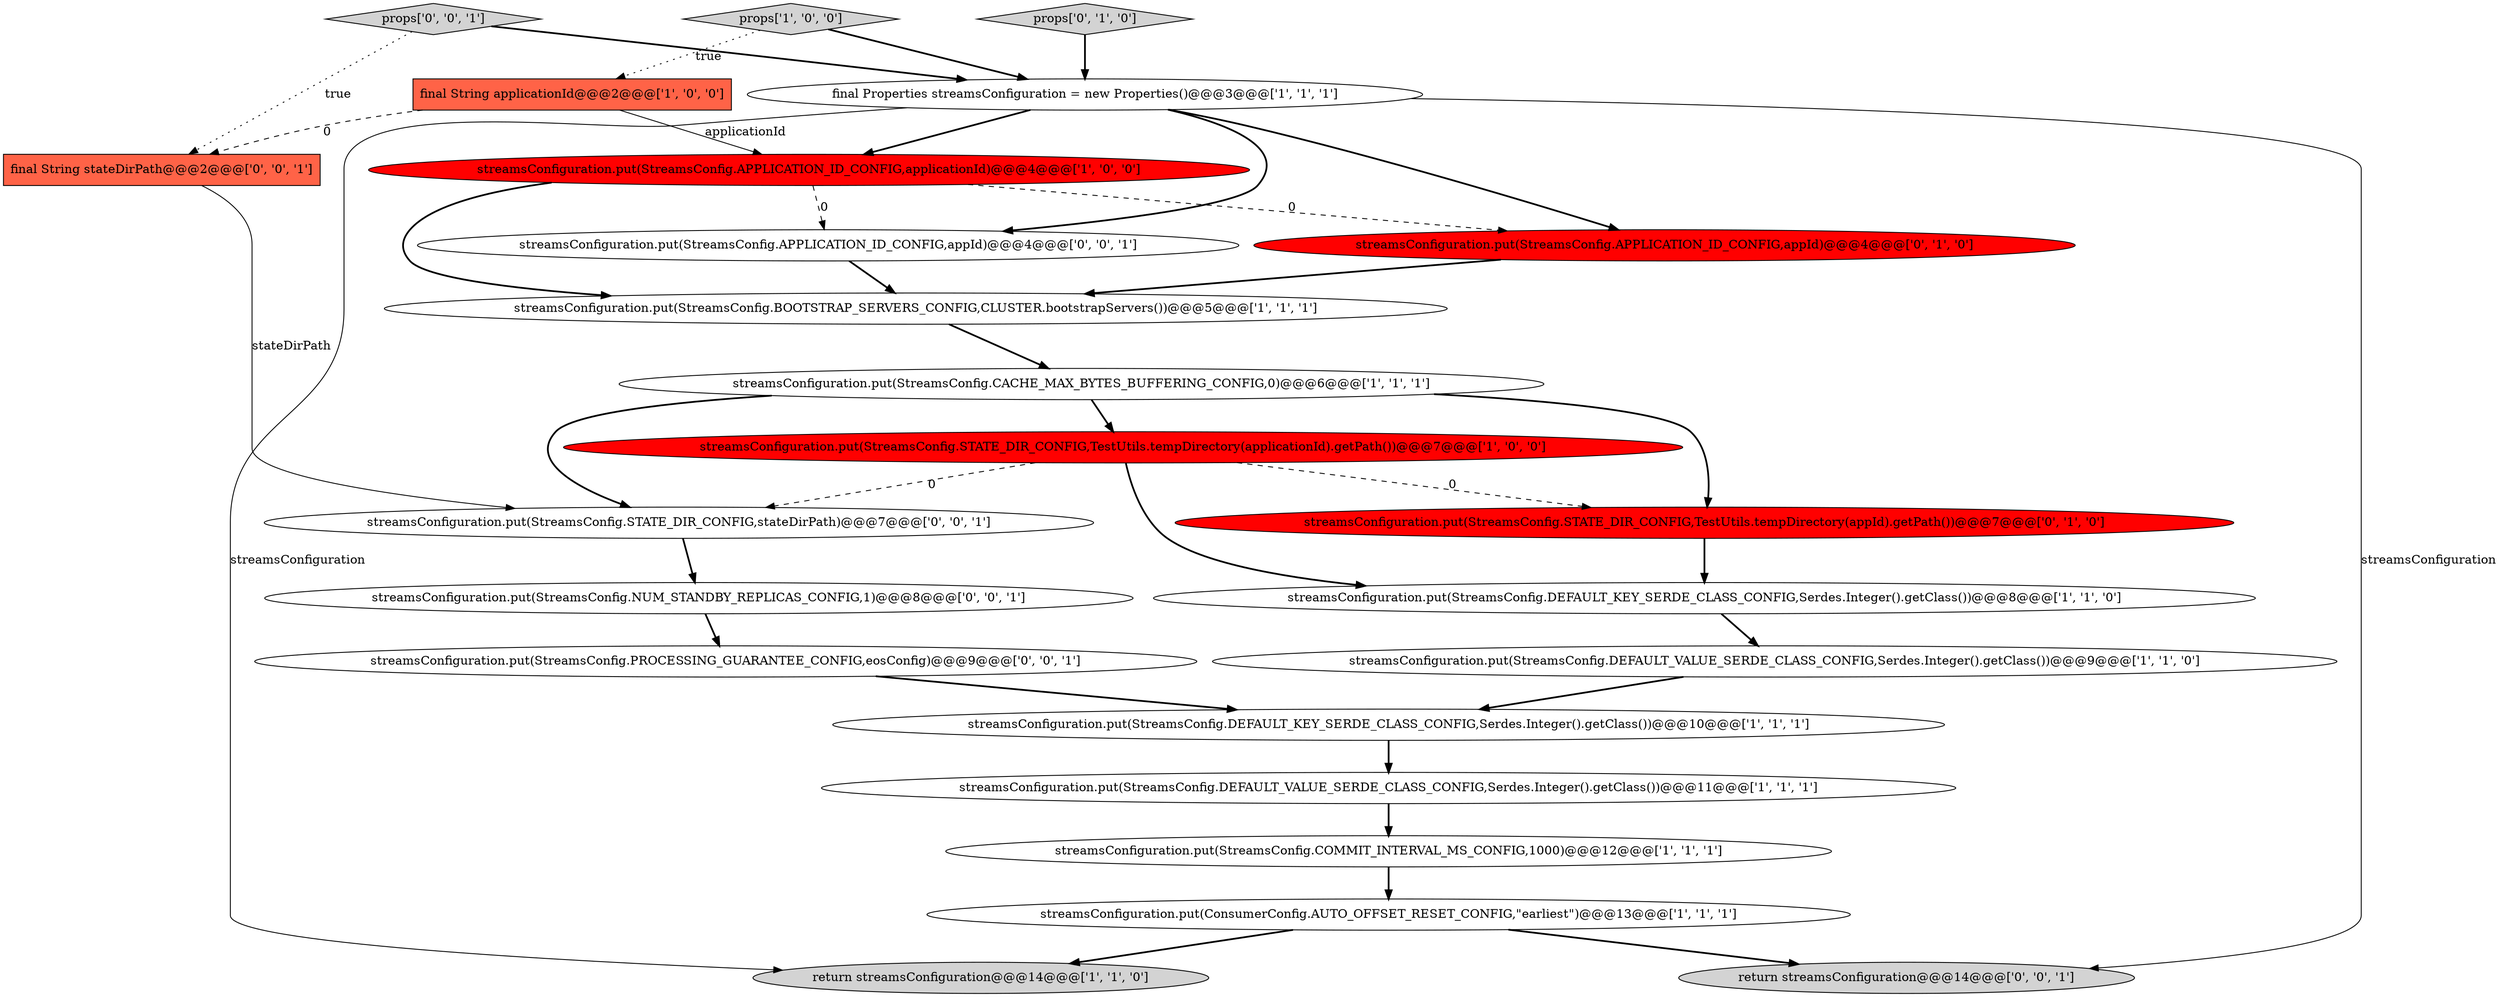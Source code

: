 digraph {
11 [style = filled, label = "streamsConfiguration.put(StreamsConfig.DEFAULT_KEY_SERDE_CLASS_CONFIG,Serdes.Integer().getClass())@@@8@@@['1', '1', '0']", fillcolor = white, shape = ellipse image = "AAA0AAABBB1BBB"];
12 [style = filled, label = "streamsConfiguration.put(StreamsConfig.DEFAULT_VALUE_SERDE_CLASS_CONFIG,Serdes.Integer().getClass())@@@11@@@['1', '1', '1']", fillcolor = white, shape = ellipse image = "AAA0AAABBB1BBB"];
7 [style = filled, label = "streamsConfiguration.put(StreamsConfig.STATE_DIR_CONFIG,TestUtils.tempDirectory(applicationId).getPath())@@@7@@@['1', '0', '0']", fillcolor = red, shape = ellipse image = "AAA1AAABBB1BBB"];
18 [style = filled, label = "streamsConfiguration.put(StreamsConfig.PROCESSING_GUARANTEE_CONFIG,eosConfig)@@@9@@@['0', '0', '1']", fillcolor = white, shape = ellipse image = "AAA0AAABBB3BBB"];
2 [style = filled, label = "streamsConfiguration.put(ConsumerConfig.AUTO_OFFSET_RESET_CONFIG,\"earliest\")@@@13@@@['1', '1', '1']", fillcolor = white, shape = ellipse image = "AAA0AAABBB1BBB"];
8 [style = filled, label = "streamsConfiguration.put(StreamsConfig.DEFAULT_VALUE_SERDE_CLASS_CONFIG,Serdes.Integer().getClass())@@@9@@@['1', '1', '0']", fillcolor = white, shape = ellipse image = "AAA0AAABBB1BBB"];
6 [style = filled, label = "props['1', '0', '0']", fillcolor = lightgray, shape = diamond image = "AAA0AAABBB1BBB"];
22 [style = filled, label = "streamsConfiguration.put(StreamsConfig.APPLICATION_ID_CONFIG,appId)@@@4@@@['0', '0', '1']", fillcolor = white, shape = ellipse image = "AAA0AAABBB3BBB"];
3 [style = filled, label = "final Properties streamsConfiguration = new Properties()@@@3@@@['1', '1', '1']", fillcolor = white, shape = ellipse image = "AAA0AAABBB1BBB"];
4 [style = filled, label = "streamsConfiguration.put(StreamsConfig.BOOTSTRAP_SERVERS_CONFIG,CLUSTER.bootstrapServers())@@@5@@@['1', '1', '1']", fillcolor = white, shape = ellipse image = "AAA0AAABBB1BBB"];
20 [style = filled, label = "props['0', '0', '1']", fillcolor = lightgray, shape = diamond image = "AAA0AAABBB3BBB"];
21 [style = filled, label = "streamsConfiguration.put(StreamsConfig.NUM_STANDBY_REPLICAS_CONFIG,1)@@@8@@@['0', '0', '1']", fillcolor = white, shape = ellipse image = "AAA0AAABBB3BBB"];
0 [style = filled, label = "streamsConfiguration.put(StreamsConfig.CACHE_MAX_BYTES_BUFFERING_CONFIG,0)@@@6@@@['1', '1', '1']", fillcolor = white, shape = ellipse image = "AAA0AAABBB1BBB"];
14 [style = filled, label = "props['0', '1', '0']", fillcolor = lightgray, shape = diamond image = "AAA0AAABBB2BBB"];
15 [style = filled, label = "streamsConfiguration.put(StreamsConfig.STATE_DIR_CONFIG,TestUtils.tempDirectory(appId).getPath())@@@7@@@['0', '1', '0']", fillcolor = red, shape = ellipse image = "AAA1AAABBB2BBB"];
19 [style = filled, label = "streamsConfiguration.put(StreamsConfig.STATE_DIR_CONFIG,stateDirPath)@@@7@@@['0', '0', '1']", fillcolor = white, shape = ellipse image = "AAA0AAABBB3BBB"];
9 [style = filled, label = "streamsConfiguration.put(StreamsConfig.COMMIT_INTERVAL_MS_CONFIG,1000)@@@12@@@['1', '1', '1']", fillcolor = white, shape = ellipse image = "AAA0AAABBB1BBB"];
10 [style = filled, label = "streamsConfiguration.put(StreamsConfig.APPLICATION_ID_CONFIG,applicationId)@@@4@@@['1', '0', '0']", fillcolor = red, shape = ellipse image = "AAA1AAABBB1BBB"];
13 [style = filled, label = "streamsConfiguration.put(StreamsConfig.DEFAULT_KEY_SERDE_CLASS_CONFIG,Serdes.Integer().getClass())@@@10@@@['1', '1', '1']", fillcolor = white, shape = ellipse image = "AAA0AAABBB1BBB"];
1 [style = filled, label = "final String applicationId@@@2@@@['1', '0', '0']", fillcolor = tomato, shape = box image = "AAA1AAABBB1BBB"];
23 [style = filled, label = "return streamsConfiguration@@@14@@@['0', '0', '1']", fillcolor = lightgray, shape = ellipse image = "AAA0AAABBB3BBB"];
5 [style = filled, label = "return streamsConfiguration@@@14@@@['1', '1', '0']", fillcolor = lightgray, shape = ellipse image = "AAA0AAABBB1BBB"];
17 [style = filled, label = "final String stateDirPath@@@2@@@['0', '0', '1']", fillcolor = tomato, shape = box image = "AAA0AAABBB3BBB"];
16 [style = filled, label = "streamsConfiguration.put(StreamsConfig.APPLICATION_ID_CONFIG,appId)@@@4@@@['0', '1', '0']", fillcolor = red, shape = ellipse image = "AAA1AAABBB2BBB"];
14->3 [style = bold, label=""];
6->3 [style = bold, label=""];
7->11 [style = bold, label=""];
9->2 [style = bold, label=""];
0->19 [style = bold, label=""];
3->23 [style = solid, label="streamsConfiguration"];
20->17 [style = dotted, label="true"];
6->1 [style = dotted, label="true"];
3->5 [style = solid, label="streamsConfiguration"];
20->3 [style = bold, label=""];
3->16 [style = bold, label=""];
10->22 [style = dashed, label="0"];
12->9 [style = bold, label=""];
3->22 [style = bold, label=""];
1->10 [style = solid, label="applicationId"];
0->15 [style = bold, label=""];
21->18 [style = bold, label=""];
4->0 [style = bold, label=""];
0->7 [style = bold, label=""];
22->4 [style = bold, label=""];
2->23 [style = bold, label=""];
3->10 [style = bold, label=""];
1->17 [style = dashed, label="0"];
13->12 [style = bold, label=""];
15->11 [style = bold, label=""];
7->19 [style = dashed, label="0"];
17->19 [style = solid, label="stateDirPath"];
10->4 [style = bold, label=""];
18->13 [style = bold, label=""];
7->15 [style = dashed, label="0"];
11->8 [style = bold, label=""];
10->16 [style = dashed, label="0"];
16->4 [style = bold, label=""];
8->13 [style = bold, label=""];
2->5 [style = bold, label=""];
19->21 [style = bold, label=""];
}
